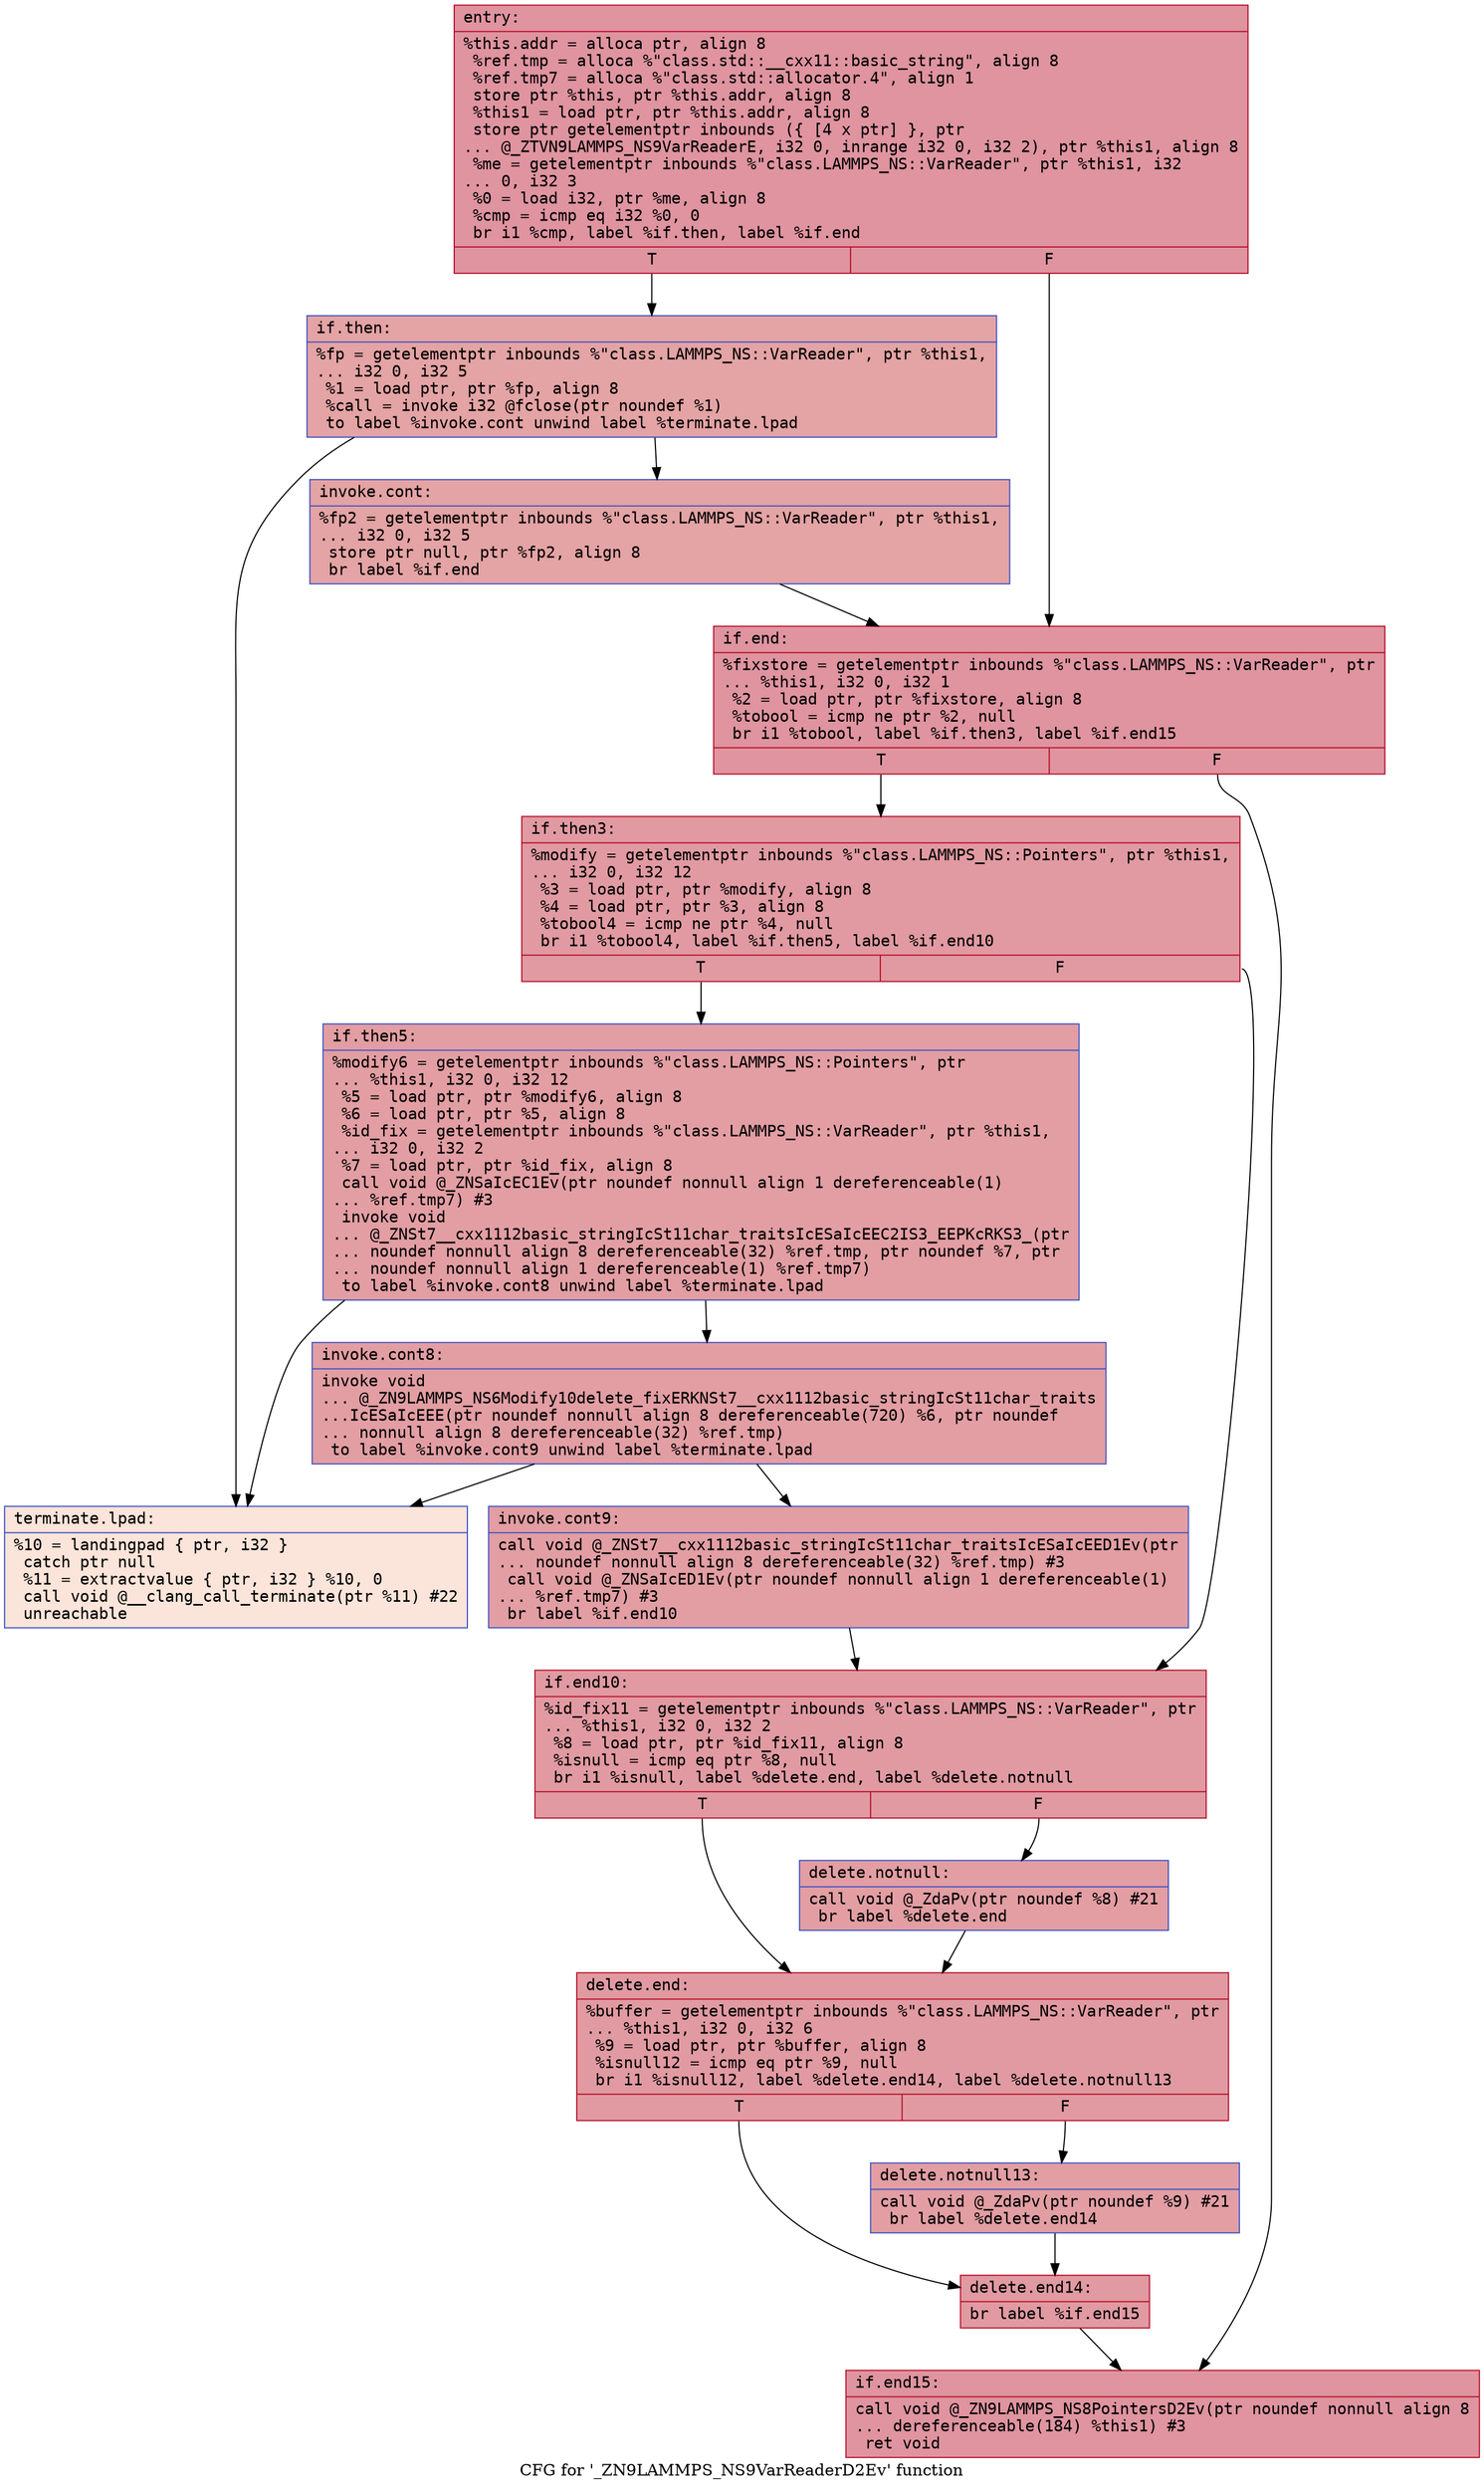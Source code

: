 digraph "CFG for '_ZN9LAMMPS_NS9VarReaderD2Ev' function" {
	label="CFG for '_ZN9LAMMPS_NS9VarReaderD2Ev' function";

	Node0x556bfe97f910 [shape=record,color="#b70d28ff", style=filled, fillcolor="#b70d2870" fontname="Courier",label="{entry:\l|  %this.addr = alloca ptr, align 8\l  %ref.tmp = alloca %\"class.std::__cxx11::basic_string\", align 8\l  %ref.tmp7 = alloca %\"class.std::allocator.4\", align 1\l  store ptr %this, ptr %this.addr, align 8\l  %this1 = load ptr, ptr %this.addr, align 8\l  store ptr getelementptr inbounds (\{ [4 x ptr] \}, ptr\l... @_ZTVN9LAMMPS_NS9VarReaderE, i32 0, inrange i32 0, i32 2), ptr %this1, align 8\l  %me = getelementptr inbounds %\"class.LAMMPS_NS::VarReader\", ptr %this1, i32\l... 0, i32 3\l  %0 = load i32, ptr %me, align 8\l  %cmp = icmp eq i32 %0, 0\l  br i1 %cmp, label %if.then, label %if.end\l|{<s0>T|<s1>F}}"];
	Node0x556bfe97f910:s0 -> Node0x556bfe97fdb0[tooltip="entry -> if.then\nProbability 37.50%" ];
	Node0x556bfe97f910:s1 -> Node0x556bfe97fe20[tooltip="entry -> if.end\nProbability 62.50%" ];
	Node0x556bfe97fdb0 [shape=record,color="#3d50c3ff", style=filled, fillcolor="#c32e3170" fontname="Courier",label="{if.then:\l|  %fp = getelementptr inbounds %\"class.LAMMPS_NS::VarReader\", ptr %this1,\l... i32 0, i32 5\l  %1 = load ptr, ptr %fp, align 8\l  %call = invoke i32 @fclose(ptr noundef %1)\l          to label %invoke.cont unwind label %terminate.lpad\l}"];
	Node0x556bfe97fdb0 -> Node0x556bfe9800a0[tooltip="if.then -> invoke.cont\nProbability 100.00%" ];
	Node0x556bfe97fdb0 -> Node0x556bfe9800f0[tooltip="if.then -> terminate.lpad\nProbability 0.00%" ];
	Node0x556bfe9800a0 [shape=record,color="#3d50c3ff", style=filled, fillcolor="#c32e3170" fontname="Courier",label="{invoke.cont:\l|  %fp2 = getelementptr inbounds %\"class.LAMMPS_NS::VarReader\", ptr %this1,\l... i32 0, i32 5\l  store ptr null, ptr %fp2, align 8\l  br label %if.end\l}"];
	Node0x556bfe9800a0 -> Node0x556bfe97fe20[tooltip="invoke.cont -> if.end\nProbability 100.00%" ];
	Node0x556bfe97fe20 [shape=record,color="#b70d28ff", style=filled, fillcolor="#b70d2870" fontname="Courier",label="{if.end:\l|  %fixstore = getelementptr inbounds %\"class.LAMMPS_NS::VarReader\", ptr\l... %this1, i32 0, i32 1\l  %2 = load ptr, ptr %fixstore, align 8\l  %tobool = icmp ne ptr %2, null\l  br i1 %tobool, label %if.then3, label %if.end15\l|{<s0>T|<s1>F}}"];
	Node0x556bfe97fe20:s0 -> Node0x556bfe980760[tooltip="if.end -> if.then3\nProbability 62.50%" ];
	Node0x556bfe97fe20:s1 -> Node0x556bfe9807e0[tooltip="if.end -> if.end15\nProbability 37.50%" ];
	Node0x556bfe980760 [shape=record,color="#b70d28ff", style=filled, fillcolor="#bb1b2c70" fontname="Courier",label="{if.then3:\l|  %modify = getelementptr inbounds %\"class.LAMMPS_NS::Pointers\", ptr %this1,\l... i32 0, i32 12\l  %3 = load ptr, ptr %modify, align 8\l  %4 = load ptr, ptr %3, align 8\l  %tobool4 = icmp ne ptr %4, null\l  br i1 %tobool4, label %if.then5, label %if.end10\l|{<s0>T|<s1>F}}"];
	Node0x556bfe980760:s0 -> Node0x556bfe980ba0[tooltip="if.then3 -> if.then5\nProbability 62.50%" ];
	Node0x556bfe980760:s1 -> Node0x556bfe980c20[tooltip="if.then3 -> if.end10\nProbability 37.50%" ];
	Node0x556bfe980ba0 [shape=record,color="#3d50c3ff", style=filled, fillcolor="#be242e70" fontname="Courier",label="{if.then5:\l|  %modify6 = getelementptr inbounds %\"class.LAMMPS_NS::Pointers\", ptr\l... %this1, i32 0, i32 12\l  %5 = load ptr, ptr %modify6, align 8\l  %6 = load ptr, ptr %5, align 8\l  %id_fix = getelementptr inbounds %\"class.LAMMPS_NS::VarReader\", ptr %this1,\l... i32 0, i32 2\l  %7 = load ptr, ptr %id_fix, align 8\l  call void @_ZNSaIcEC1Ev(ptr noundef nonnull align 1 dereferenceable(1)\l... %ref.tmp7) #3\l  invoke void\l... @_ZNSt7__cxx1112basic_stringIcSt11char_traitsIcESaIcEEC2IS3_EEPKcRKS3_(ptr\l... noundef nonnull align 8 dereferenceable(32) %ref.tmp, ptr noundef %7, ptr\l... noundef nonnull align 1 dereferenceable(1) %ref.tmp7)\l          to label %invoke.cont8 unwind label %terminate.lpad\l}"];
	Node0x556bfe980ba0 -> Node0x556bfe9813d0[tooltip="if.then5 -> invoke.cont8\nProbability 100.00%" ];
	Node0x556bfe980ba0 -> Node0x556bfe9800f0[tooltip="if.then5 -> terminate.lpad\nProbability 0.00%" ];
	Node0x556bfe9813d0 [shape=record,color="#3d50c3ff", style=filled, fillcolor="#be242e70" fontname="Courier",label="{invoke.cont8:\l|  invoke void\l... @_ZN9LAMMPS_NS6Modify10delete_fixERKNSt7__cxx1112basic_stringIcSt11char_traits\l...IcESaIcEEE(ptr noundef nonnull align 8 dereferenceable(720) %6, ptr noundef\l... nonnull align 8 dereferenceable(32) %ref.tmp)\l          to label %invoke.cont9 unwind label %terminate.lpad\l}"];
	Node0x556bfe9813d0 -> Node0x556bfe981380[tooltip="invoke.cont8 -> invoke.cont9\nProbability 100.00%" ];
	Node0x556bfe9813d0 -> Node0x556bfe9800f0[tooltip="invoke.cont8 -> terminate.lpad\nProbability 0.00%" ];
	Node0x556bfe981380 [shape=record,color="#3d50c3ff", style=filled, fillcolor="#be242e70" fontname="Courier",label="{invoke.cont9:\l|  call void @_ZNSt7__cxx1112basic_stringIcSt11char_traitsIcESaIcEED1Ev(ptr\l... noundef nonnull align 8 dereferenceable(32) %ref.tmp) #3\l  call void @_ZNSaIcED1Ev(ptr noundef nonnull align 1 dereferenceable(1)\l... %ref.tmp7) #3\l  br label %if.end10\l}"];
	Node0x556bfe981380 -> Node0x556bfe980c20[tooltip="invoke.cont9 -> if.end10\nProbability 100.00%" ];
	Node0x556bfe980c20 [shape=record,color="#b70d28ff", style=filled, fillcolor="#bb1b2c70" fontname="Courier",label="{if.end10:\l|  %id_fix11 = getelementptr inbounds %\"class.LAMMPS_NS::VarReader\", ptr\l... %this1, i32 0, i32 2\l  %8 = load ptr, ptr %id_fix11, align 8\l  %isnull = icmp eq ptr %8, null\l  br i1 %isnull, label %delete.end, label %delete.notnull\l|{<s0>T|<s1>F}}"];
	Node0x556bfe980c20:s0 -> Node0x556bfe981c20[tooltip="if.end10 -> delete.end\nProbability 37.50%" ];
	Node0x556bfe980c20:s1 -> Node0x556bfe981ca0[tooltip="if.end10 -> delete.notnull\nProbability 62.50%" ];
	Node0x556bfe981ca0 [shape=record,color="#3d50c3ff", style=filled, fillcolor="#be242e70" fontname="Courier",label="{delete.notnull:\l|  call void @_ZdaPv(ptr noundef %8) #21\l  br label %delete.end\l}"];
	Node0x556bfe981ca0 -> Node0x556bfe981c20[tooltip="delete.notnull -> delete.end\nProbability 100.00%" ];
	Node0x556bfe981c20 [shape=record,color="#b70d28ff", style=filled, fillcolor="#bb1b2c70" fontname="Courier",label="{delete.end:\l|  %buffer = getelementptr inbounds %\"class.LAMMPS_NS::VarReader\", ptr\l... %this1, i32 0, i32 6\l  %9 = load ptr, ptr %buffer, align 8\l  %isnull12 = icmp eq ptr %9, null\l  br i1 %isnull12, label %delete.end14, label %delete.notnull13\l|{<s0>T|<s1>F}}"];
	Node0x556bfe981c20:s0 -> Node0x556bfe982170[tooltip="delete.end -> delete.end14\nProbability 37.50%" ];
	Node0x556bfe981c20:s1 -> Node0x556bfe982220[tooltip="delete.end -> delete.notnull13\nProbability 62.50%" ];
	Node0x556bfe982220 [shape=record,color="#3d50c3ff", style=filled, fillcolor="#be242e70" fontname="Courier",label="{delete.notnull13:\l|  call void @_ZdaPv(ptr noundef %9) #21\l  br label %delete.end14\l}"];
	Node0x556bfe982220 -> Node0x556bfe982170[tooltip="delete.notnull13 -> delete.end14\nProbability 100.00%" ];
	Node0x556bfe982170 [shape=record,color="#b70d28ff", style=filled, fillcolor="#bb1b2c70" fontname="Courier",label="{delete.end14:\l|  br label %if.end15\l}"];
	Node0x556bfe982170 -> Node0x556bfe9807e0[tooltip="delete.end14 -> if.end15\nProbability 100.00%" ];
	Node0x556bfe9807e0 [shape=record,color="#b70d28ff", style=filled, fillcolor="#b70d2870" fontname="Courier",label="{if.end15:\l|  call void @_ZN9LAMMPS_NS8PointersD2Ev(ptr noundef nonnull align 8\l... dereferenceable(184) %this1) #3\l  ret void\l}"];
	Node0x556bfe9800f0 [shape=record,color="#3d50c3ff", style=filled, fillcolor="#f5c1a970" fontname="Courier",label="{terminate.lpad:\l|  %10 = landingpad \{ ptr, i32 \}\l          catch ptr null\l  %11 = extractvalue \{ ptr, i32 \} %10, 0\l  call void @__clang_call_terminate(ptr %11) #22\l  unreachable\l}"];
}
